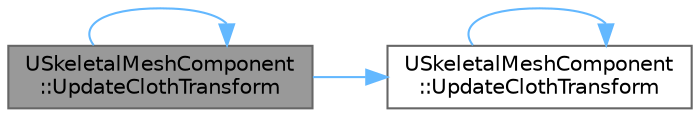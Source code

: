 digraph "USkeletalMeshComponent::UpdateClothTransform"
{
 // INTERACTIVE_SVG=YES
 // LATEX_PDF_SIZE
  bgcolor="transparent";
  edge [fontname=Helvetica,fontsize=10,labelfontname=Helvetica,labelfontsize=10];
  node [fontname=Helvetica,fontsize=10,shape=box,height=0.2,width=0.4];
  rankdir="LR";
  Node1 [id="Node000001",label="USkeletalMeshComponent\l::UpdateClothTransform",height=0.2,width=0.4,color="gray40", fillcolor="grey60", style="filled", fontcolor="black",tooltip="Set the cloth transform update to trigger with no teleport option."];
  Node1 -> Node1 [id="edge1_Node000001_Node000001",color="steelblue1",style="solid",tooltip=" "];
  Node1 -> Node2 [id="edge2_Node000001_Node000002",color="steelblue1",style="solid",tooltip=" "];
  Node2 [id="Node000002",label="USkeletalMeshComponent\l::UpdateClothTransform",height=0.2,width=0.4,color="grey40", fillcolor="white", style="filled",URL="$d2/d04/classUSkeletalMeshComponent.html#a976b29c4d1c2590f8744b5fc3ca29763",tooltip="Updates cloth collision outside the cloth asset (environment collision, child collision,..."];
  Node2 -> Node2 [id="edge3_Node000002_Node000002",color="steelblue1",style="solid",tooltip=" "];
}
